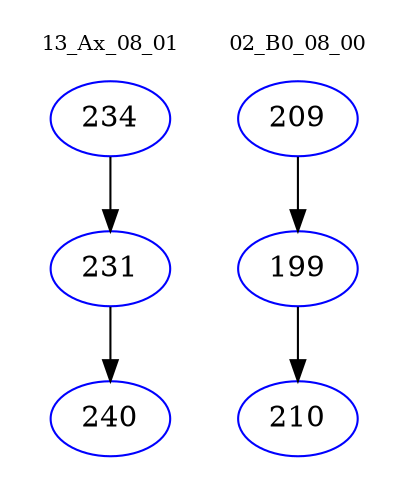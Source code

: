 digraph{
subgraph cluster_0 {
color = white
label = "13_Ax_08_01";
fontsize=10;
T0_234 [label="234", color="blue"]
T0_234 -> T0_231 [color="black"]
T0_231 [label="231", color="blue"]
T0_231 -> T0_240 [color="black"]
T0_240 [label="240", color="blue"]
}
subgraph cluster_1 {
color = white
label = "02_B0_08_00";
fontsize=10;
T1_209 [label="209", color="blue"]
T1_209 -> T1_199 [color="black"]
T1_199 [label="199", color="blue"]
T1_199 -> T1_210 [color="black"]
T1_210 [label="210", color="blue"]
}
}
